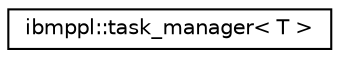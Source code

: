 digraph "Graphical Class Hierarchy"
{
  edge [fontname="Helvetica",fontsize="10",labelfontname="Helvetica",labelfontsize="10"];
  node [fontname="Helvetica",fontsize="10",shape=record];
  rankdir="LR";
  Node1 [label="ibmppl::task_manager\< T \>",height=0.2,width=0.4,color="black", fillcolor="white", style="filled",URL="$classibmppl_1_1task__manager.html",tooltip="Task manager for the runtime. It maintains a task allocator per thread. "];
}
